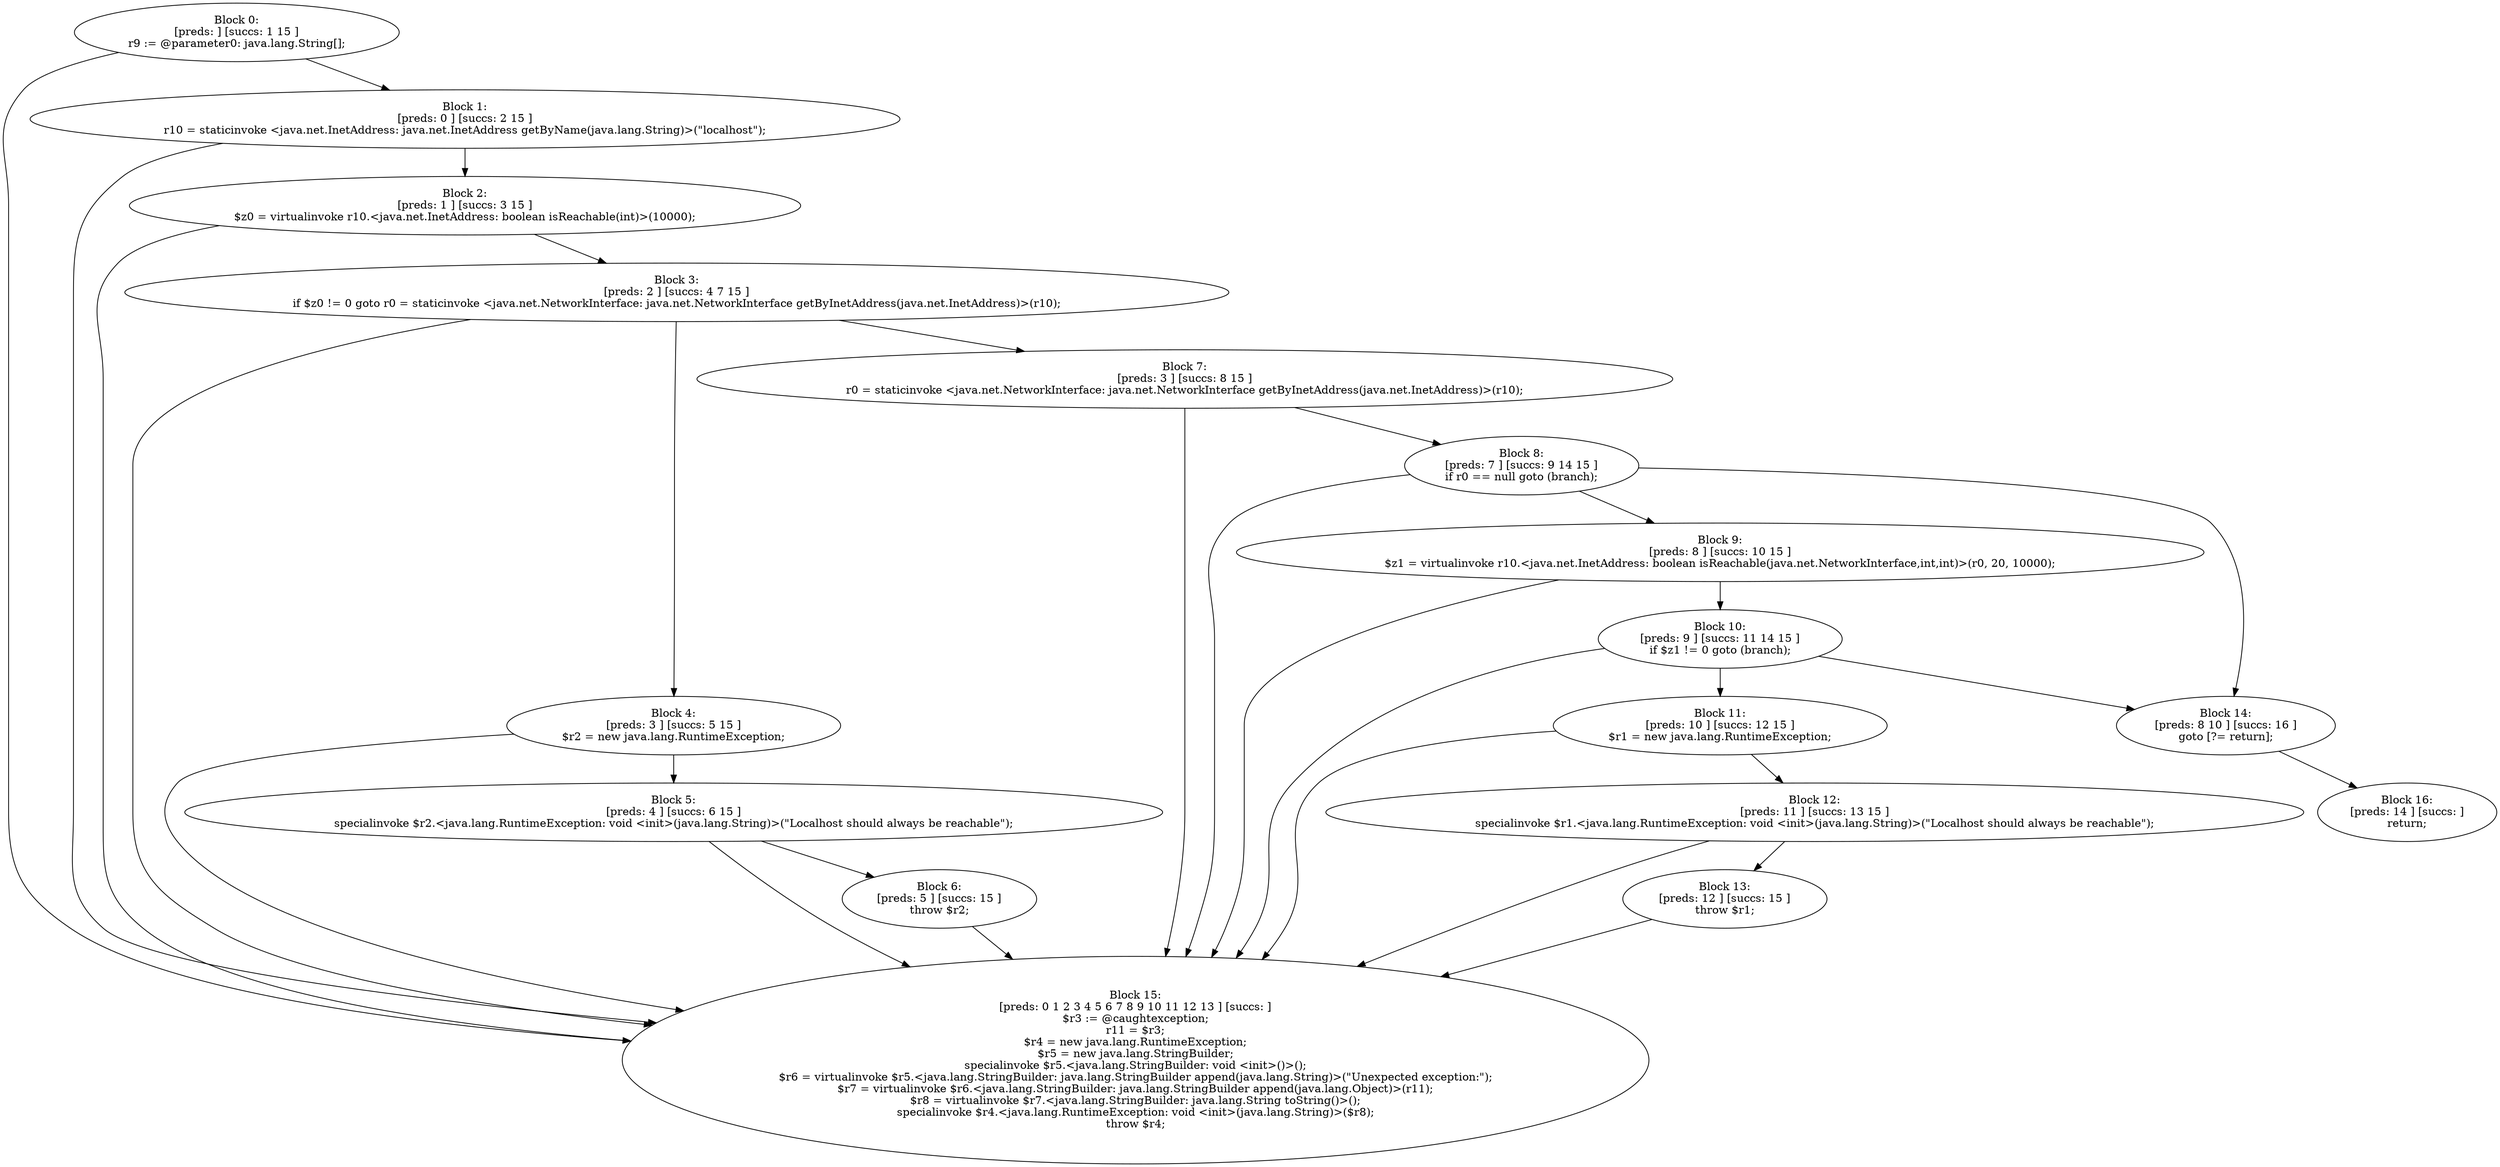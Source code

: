 digraph "unitGraph" {
    "Block 0:
[preds: ] [succs: 1 15 ]
r9 := @parameter0: java.lang.String[];
"
    "Block 1:
[preds: 0 ] [succs: 2 15 ]
r10 = staticinvoke <java.net.InetAddress: java.net.InetAddress getByName(java.lang.String)>(\"localhost\");
"
    "Block 2:
[preds: 1 ] [succs: 3 15 ]
$z0 = virtualinvoke r10.<java.net.InetAddress: boolean isReachable(int)>(10000);
"
    "Block 3:
[preds: 2 ] [succs: 4 7 15 ]
if $z0 != 0 goto r0 = staticinvoke <java.net.NetworkInterface: java.net.NetworkInterface getByInetAddress(java.net.InetAddress)>(r10);
"
    "Block 4:
[preds: 3 ] [succs: 5 15 ]
$r2 = new java.lang.RuntimeException;
"
    "Block 5:
[preds: 4 ] [succs: 6 15 ]
specialinvoke $r2.<java.lang.RuntimeException: void <init>(java.lang.String)>(\"Localhost should always be reachable\");
"
    "Block 6:
[preds: 5 ] [succs: 15 ]
throw $r2;
"
    "Block 7:
[preds: 3 ] [succs: 8 15 ]
r0 = staticinvoke <java.net.NetworkInterface: java.net.NetworkInterface getByInetAddress(java.net.InetAddress)>(r10);
"
    "Block 8:
[preds: 7 ] [succs: 9 14 15 ]
if r0 == null goto (branch);
"
    "Block 9:
[preds: 8 ] [succs: 10 15 ]
$z1 = virtualinvoke r10.<java.net.InetAddress: boolean isReachable(java.net.NetworkInterface,int,int)>(r0, 20, 10000);
"
    "Block 10:
[preds: 9 ] [succs: 11 14 15 ]
if $z1 != 0 goto (branch);
"
    "Block 11:
[preds: 10 ] [succs: 12 15 ]
$r1 = new java.lang.RuntimeException;
"
    "Block 12:
[preds: 11 ] [succs: 13 15 ]
specialinvoke $r1.<java.lang.RuntimeException: void <init>(java.lang.String)>(\"Localhost should always be reachable\");
"
    "Block 13:
[preds: 12 ] [succs: 15 ]
throw $r1;
"
    "Block 14:
[preds: 8 10 ] [succs: 16 ]
goto [?= return];
"
    "Block 15:
[preds: 0 1 2 3 4 5 6 7 8 9 10 11 12 13 ] [succs: ]
$r3 := @caughtexception;
r11 = $r3;
$r4 = new java.lang.RuntimeException;
$r5 = new java.lang.StringBuilder;
specialinvoke $r5.<java.lang.StringBuilder: void <init>()>();
$r6 = virtualinvoke $r5.<java.lang.StringBuilder: java.lang.StringBuilder append(java.lang.String)>(\"Unexpected exception:\");
$r7 = virtualinvoke $r6.<java.lang.StringBuilder: java.lang.StringBuilder append(java.lang.Object)>(r11);
$r8 = virtualinvoke $r7.<java.lang.StringBuilder: java.lang.String toString()>();
specialinvoke $r4.<java.lang.RuntimeException: void <init>(java.lang.String)>($r8);
throw $r4;
"
    "Block 16:
[preds: 14 ] [succs: ]
return;
"
    "Block 0:
[preds: ] [succs: 1 15 ]
r9 := @parameter0: java.lang.String[];
"->"Block 1:
[preds: 0 ] [succs: 2 15 ]
r10 = staticinvoke <java.net.InetAddress: java.net.InetAddress getByName(java.lang.String)>(\"localhost\");
";
    "Block 0:
[preds: ] [succs: 1 15 ]
r9 := @parameter0: java.lang.String[];
"->"Block 15:
[preds: 0 1 2 3 4 5 6 7 8 9 10 11 12 13 ] [succs: ]
$r3 := @caughtexception;
r11 = $r3;
$r4 = new java.lang.RuntimeException;
$r5 = new java.lang.StringBuilder;
specialinvoke $r5.<java.lang.StringBuilder: void <init>()>();
$r6 = virtualinvoke $r5.<java.lang.StringBuilder: java.lang.StringBuilder append(java.lang.String)>(\"Unexpected exception:\");
$r7 = virtualinvoke $r6.<java.lang.StringBuilder: java.lang.StringBuilder append(java.lang.Object)>(r11);
$r8 = virtualinvoke $r7.<java.lang.StringBuilder: java.lang.String toString()>();
specialinvoke $r4.<java.lang.RuntimeException: void <init>(java.lang.String)>($r8);
throw $r4;
";
    "Block 1:
[preds: 0 ] [succs: 2 15 ]
r10 = staticinvoke <java.net.InetAddress: java.net.InetAddress getByName(java.lang.String)>(\"localhost\");
"->"Block 2:
[preds: 1 ] [succs: 3 15 ]
$z0 = virtualinvoke r10.<java.net.InetAddress: boolean isReachable(int)>(10000);
";
    "Block 1:
[preds: 0 ] [succs: 2 15 ]
r10 = staticinvoke <java.net.InetAddress: java.net.InetAddress getByName(java.lang.String)>(\"localhost\");
"->"Block 15:
[preds: 0 1 2 3 4 5 6 7 8 9 10 11 12 13 ] [succs: ]
$r3 := @caughtexception;
r11 = $r3;
$r4 = new java.lang.RuntimeException;
$r5 = new java.lang.StringBuilder;
specialinvoke $r5.<java.lang.StringBuilder: void <init>()>();
$r6 = virtualinvoke $r5.<java.lang.StringBuilder: java.lang.StringBuilder append(java.lang.String)>(\"Unexpected exception:\");
$r7 = virtualinvoke $r6.<java.lang.StringBuilder: java.lang.StringBuilder append(java.lang.Object)>(r11);
$r8 = virtualinvoke $r7.<java.lang.StringBuilder: java.lang.String toString()>();
specialinvoke $r4.<java.lang.RuntimeException: void <init>(java.lang.String)>($r8);
throw $r4;
";
    "Block 2:
[preds: 1 ] [succs: 3 15 ]
$z0 = virtualinvoke r10.<java.net.InetAddress: boolean isReachable(int)>(10000);
"->"Block 3:
[preds: 2 ] [succs: 4 7 15 ]
if $z0 != 0 goto r0 = staticinvoke <java.net.NetworkInterface: java.net.NetworkInterface getByInetAddress(java.net.InetAddress)>(r10);
";
    "Block 2:
[preds: 1 ] [succs: 3 15 ]
$z0 = virtualinvoke r10.<java.net.InetAddress: boolean isReachable(int)>(10000);
"->"Block 15:
[preds: 0 1 2 3 4 5 6 7 8 9 10 11 12 13 ] [succs: ]
$r3 := @caughtexception;
r11 = $r3;
$r4 = new java.lang.RuntimeException;
$r5 = new java.lang.StringBuilder;
specialinvoke $r5.<java.lang.StringBuilder: void <init>()>();
$r6 = virtualinvoke $r5.<java.lang.StringBuilder: java.lang.StringBuilder append(java.lang.String)>(\"Unexpected exception:\");
$r7 = virtualinvoke $r6.<java.lang.StringBuilder: java.lang.StringBuilder append(java.lang.Object)>(r11);
$r8 = virtualinvoke $r7.<java.lang.StringBuilder: java.lang.String toString()>();
specialinvoke $r4.<java.lang.RuntimeException: void <init>(java.lang.String)>($r8);
throw $r4;
";
    "Block 3:
[preds: 2 ] [succs: 4 7 15 ]
if $z0 != 0 goto r0 = staticinvoke <java.net.NetworkInterface: java.net.NetworkInterface getByInetAddress(java.net.InetAddress)>(r10);
"->"Block 4:
[preds: 3 ] [succs: 5 15 ]
$r2 = new java.lang.RuntimeException;
";
    "Block 3:
[preds: 2 ] [succs: 4 7 15 ]
if $z0 != 0 goto r0 = staticinvoke <java.net.NetworkInterface: java.net.NetworkInterface getByInetAddress(java.net.InetAddress)>(r10);
"->"Block 7:
[preds: 3 ] [succs: 8 15 ]
r0 = staticinvoke <java.net.NetworkInterface: java.net.NetworkInterface getByInetAddress(java.net.InetAddress)>(r10);
";
    "Block 3:
[preds: 2 ] [succs: 4 7 15 ]
if $z0 != 0 goto r0 = staticinvoke <java.net.NetworkInterface: java.net.NetworkInterface getByInetAddress(java.net.InetAddress)>(r10);
"->"Block 15:
[preds: 0 1 2 3 4 5 6 7 8 9 10 11 12 13 ] [succs: ]
$r3 := @caughtexception;
r11 = $r3;
$r4 = new java.lang.RuntimeException;
$r5 = new java.lang.StringBuilder;
specialinvoke $r5.<java.lang.StringBuilder: void <init>()>();
$r6 = virtualinvoke $r5.<java.lang.StringBuilder: java.lang.StringBuilder append(java.lang.String)>(\"Unexpected exception:\");
$r7 = virtualinvoke $r6.<java.lang.StringBuilder: java.lang.StringBuilder append(java.lang.Object)>(r11);
$r8 = virtualinvoke $r7.<java.lang.StringBuilder: java.lang.String toString()>();
specialinvoke $r4.<java.lang.RuntimeException: void <init>(java.lang.String)>($r8);
throw $r4;
";
    "Block 4:
[preds: 3 ] [succs: 5 15 ]
$r2 = new java.lang.RuntimeException;
"->"Block 5:
[preds: 4 ] [succs: 6 15 ]
specialinvoke $r2.<java.lang.RuntimeException: void <init>(java.lang.String)>(\"Localhost should always be reachable\");
";
    "Block 4:
[preds: 3 ] [succs: 5 15 ]
$r2 = new java.lang.RuntimeException;
"->"Block 15:
[preds: 0 1 2 3 4 5 6 7 8 9 10 11 12 13 ] [succs: ]
$r3 := @caughtexception;
r11 = $r3;
$r4 = new java.lang.RuntimeException;
$r5 = new java.lang.StringBuilder;
specialinvoke $r5.<java.lang.StringBuilder: void <init>()>();
$r6 = virtualinvoke $r5.<java.lang.StringBuilder: java.lang.StringBuilder append(java.lang.String)>(\"Unexpected exception:\");
$r7 = virtualinvoke $r6.<java.lang.StringBuilder: java.lang.StringBuilder append(java.lang.Object)>(r11);
$r8 = virtualinvoke $r7.<java.lang.StringBuilder: java.lang.String toString()>();
specialinvoke $r4.<java.lang.RuntimeException: void <init>(java.lang.String)>($r8);
throw $r4;
";
    "Block 5:
[preds: 4 ] [succs: 6 15 ]
specialinvoke $r2.<java.lang.RuntimeException: void <init>(java.lang.String)>(\"Localhost should always be reachable\");
"->"Block 6:
[preds: 5 ] [succs: 15 ]
throw $r2;
";
    "Block 5:
[preds: 4 ] [succs: 6 15 ]
specialinvoke $r2.<java.lang.RuntimeException: void <init>(java.lang.String)>(\"Localhost should always be reachable\");
"->"Block 15:
[preds: 0 1 2 3 4 5 6 7 8 9 10 11 12 13 ] [succs: ]
$r3 := @caughtexception;
r11 = $r3;
$r4 = new java.lang.RuntimeException;
$r5 = new java.lang.StringBuilder;
specialinvoke $r5.<java.lang.StringBuilder: void <init>()>();
$r6 = virtualinvoke $r5.<java.lang.StringBuilder: java.lang.StringBuilder append(java.lang.String)>(\"Unexpected exception:\");
$r7 = virtualinvoke $r6.<java.lang.StringBuilder: java.lang.StringBuilder append(java.lang.Object)>(r11);
$r8 = virtualinvoke $r7.<java.lang.StringBuilder: java.lang.String toString()>();
specialinvoke $r4.<java.lang.RuntimeException: void <init>(java.lang.String)>($r8);
throw $r4;
";
    "Block 6:
[preds: 5 ] [succs: 15 ]
throw $r2;
"->"Block 15:
[preds: 0 1 2 3 4 5 6 7 8 9 10 11 12 13 ] [succs: ]
$r3 := @caughtexception;
r11 = $r3;
$r4 = new java.lang.RuntimeException;
$r5 = new java.lang.StringBuilder;
specialinvoke $r5.<java.lang.StringBuilder: void <init>()>();
$r6 = virtualinvoke $r5.<java.lang.StringBuilder: java.lang.StringBuilder append(java.lang.String)>(\"Unexpected exception:\");
$r7 = virtualinvoke $r6.<java.lang.StringBuilder: java.lang.StringBuilder append(java.lang.Object)>(r11);
$r8 = virtualinvoke $r7.<java.lang.StringBuilder: java.lang.String toString()>();
specialinvoke $r4.<java.lang.RuntimeException: void <init>(java.lang.String)>($r8);
throw $r4;
";
    "Block 7:
[preds: 3 ] [succs: 8 15 ]
r0 = staticinvoke <java.net.NetworkInterface: java.net.NetworkInterface getByInetAddress(java.net.InetAddress)>(r10);
"->"Block 8:
[preds: 7 ] [succs: 9 14 15 ]
if r0 == null goto (branch);
";
    "Block 7:
[preds: 3 ] [succs: 8 15 ]
r0 = staticinvoke <java.net.NetworkInterface: java.net.NetworkInterface getByInetAddress(java.net.InetAddress)>(r10);
"->"Block 15:
[preds: 0 1 2 3 4 5 6 7 8 9 10 11 12 13 ] [succs: ]
$r3 := @caughtexception;
r11 = $r3;
$r4 = new java.lang.RuntimeException;
$r5 = new java.lang.StringBuilder;
specialinvoke $r5.<java.lang.StringBuilder: void <init>()>();
$r6 = virtualinvoke $r5.<java.lang.StringBuilder: java.lang.StringBuilder append(java.lang.String)>(\"Unexpected exception:\");
$r7 = virtualinvoke $r6.<java.lang.StringBuilder: java.lang.StringBuilder append(java.lang.Object)>(r11);
$r8 = virtualinvoke $r7.<java.lang.StringBuilder: java.lang.String toString()>();
specialinvoke $r4.<java.lang.RuntimeException: void <init>(java.lang.String)>($r8);
throw $r4;
";
    "Block 8:
[preds: 7 ] [succs: 9 14 15 ]
if r0 == null goto (branch);
"->"Block 9:
[preds: 8 ] [succs: 10 15 ]
$z1 = virtualinvoke r10.<java.net.InetAddress: boolean isReachable(java.net.NetworkInterface,int,int)>(r0, 20, 10000);
";
    "Block 8:
[preds: 7 ] [succs: 9 14 15 ]
if r0 == null goto (branch);
"->"Block 14:
[preds: 8 10 ] [succs: 16 ]
goto [?= return];
";
    "Block 8:
[preds: 7 ] [succs: 9 14 15 ]
if r0 == null goto (branch);
"->"Block 15:
[preds: 0 1 2 3 4 5 6 7 8 9 10 11 12 13 ] [succs: ]
$r3 := @caughtexception;
r11 = $r3;
$r4 = new java.lang.RuntimeException;
$r5 = new java.lang.StringBuilder;
specialinvoke $r5.<java.lang.StringBuilder: void <init>()>();
$r6 = virtualinvoke $r5.<java.lang.StringBuilder: java.lang.StringBuilder append(java.lang.String)>(\"Unexpected exception:\");
$r7 = virtualinvoke $r6.<java.lang.StringBuilder: java.lang.StringBuilder append(java.lang.Object)>(r11);
$r8 = virtualinvoke $r7.<java.lang.StringBuilder: java.lang.String toString()>();
specialinvoke $r4.<java.lang.RuntimeException: void <init>(java.lang.String)>($r8);
throw $r4;
";
    "Block 9:
[preds: 8 ] [succs: 10 15 ]
$z1 = virtualinvoke r10.<java.net.InetAddress: boolean isReachable(java.net.NetworkInterface,int,int)>(r0, 20, 10000);
"->"Block 10:
[preds: 9 ] [succs: 11 14 15 ]
if $z1 != 0 goto (branch);
";
    "Block 9:
[preds: 8 ] [succs: 10 15 ]
$z1 = virtualinvoke r10.<java.net.InetAddress: boolean isReachable(java.net.NetworkInterface,int,int)>(r0, 20, 10000);
"->"Block 15:
[preds: 0 1 2 3 4 5 6 7 8 9 10 11 12 13 ] [succs: ]
$r3 := @caughtexception;
r11 = $r3;
$r4 = new java.lang.RuntimeException;
$r5 = new java.lang.StringBuilder;
specialinvoke $r5.<java.lang.StringBuilder: void <init>()>();
$r6 = virtualinvoke $r5.<java.lang.StringBuilder: java.lang.StringBuilder append(java.lang.String)>(\"Unexpected exception:\");
$r7 = virtualinvoke $r6.<java.lang.StringBuilder: java.lang.StringBuilder append(java.lang.Object)>(r11);
$r8 = virtualinvoke $r7.<java.lang.StringBuilder: java.lang.String toString()>();
specialinvoke $r4.<java.lang.RuntimeException: void <init>(java.lang.String)>($r8);
throw $r4;
";
    "Block 10:
[preds: 9 ] [succs: 11 14 15 ]
if $z1 != 0 goto (branch);
"->"Block 11:
[preds: 10 ] [succs: 12 15 ]
$r1 = new java.lang.RuntimeException;
";
    "Block 10:
[preds: 9 ] [succs: 11 14 15 ]
if $z1 != 0 goto (branch);
"->"Block 14:
[preds: 8 10 ] [succs: 16 ]
goto [?= return];
";
    "Block 10:
[preds: 9 ] [succs: 11 14 15 ]
if $z1 != 0 goto (branch);
"->"Block 15:
[preds: 0 1 2 3 4 5 6 7 8 9 10 11 12 13 ] [succs: ]
$r3 := @caughtexception;
r11 = $r3;
$r4 = new java.lang.RuntimeException;
$r5 = new java.lang.StringBuilder;
specialinvoke $r5.<java.lang.StringBuilder: void <init>()>();
$r6 = virtualinvoke $r5.<java.lang.StringBuilder: java.lang.StringBuilder append(java.lang.String)>(\"Unexpected exception:\");
$r7 = virtualinvoke $r6.<java.lang.StringBuilder: java.lang.StringBuilder append(java.lang.Object)>(r11);
$r8 = virtualinvoke $r7.<java.lang.StringBuilder: java.lang.String toString()>();
specialinvoke $r4.<java.lang.RuntimeException: void <init>(java.lang.String)>($r8);
throw $r4;
";
    "Block 11:
[preds: 10 ] [succs: 12 15 ]
$r1 = new java.lang.RuntimeException;
"->"Block 12:
[preds: 11 ] [succs: 13 15 ]
specialinvoke $r1.<java.lang.RuntimeException: void <init>(java.lang.String)>(\"Localhost should always be reachable\");
";
    "Block 11:
[preds: 10 ] [succs: 12 15 ]
$r1 = new java.lang.RuntimeException;
"->"Block 15:
[preds: 0 1 2 3 4 5 6 7 8 9 10 11 12 13 ] [succs: ]
$r3 := @caughtexception;
r11 = $r3;
$r4 = new java.lang.RuntimeException;
$r5 = new java.lang.StringBuilder;
specialinvoke $r5.<java.lang.StringBuilder: void <init>()>();
$r6 = virtualinvoke $r5.<java.lang.StringBuilder: java.lang.StringBuilder append(java.lang.String)>(\"Unexpected exception:\");
$r7 = virtualinvoke $r6.<java.lang.StringBuilder: java.lang.StringBuilder append(java.lang.Object)>(r11);
$r8 = virtualinvoke $r7.<java.lang.StringBuilder: java.lang.String toString()>();
specialinvoke $r4.<java.lang.RuntimeException: void <init>(java.lang.String)>($r8);
throw $r4;
";
    "Block 12:
[preds: 11 ] [succs: 13 15 ]
specialinvoke $r1.<java.lang.RuntimeException: void <init>(java.lang.String)>(\"Localhost should always be reachable\");
"->"Block 13:
[preds: 12 ] [succs: 15 ]
throw $r1;
";
    "Block 12:
[preds: 11 ] [succs: 13 15 ]
specialinvoke $r1.<java.lang.RuntimeException: void <init>(java.lang.String)>(\"Localhost should always be reachable\");
"->"Block 15:
[preds: 0 1 2 3 4 5 6 7 8 9 10 11 12 13 ] [succs: ]
$r3 := @caughtexception;
r11 = $r3;
$r4 = new java.lang.RuntimeException;
$r5 = new java.lang.StringBuilder;
specialinvoke $r5.<java.lang.StringBuilder: void <init>()>();
$r6 = virtualinvoke $r5.<java.lang.StringBuilder: java.lang.StringBuilder append(java.lang.String)>(\"Unexpected exception:\");
$r7 = virtualinvoke $r6.<java.lang.StringBuilder: java.lang.StringBuilder append(java.lang.Object)>(r11);
$r8 = virtualinvoke $r7.<java.lang.StringBuilder: java.lang.String toString()>();
specialinvoke $r4.<java.lang.RuntimeException: void <init>(java.lang.String)>($r8);
throw $r4;
";
    "Block 13:
[preds: 12 ] [succs: 15 ]
throw $r1;
"->"Block 15:
[preds: 0 1 2 3 4 5 6 7 8 9 10 11 12 13 ] [succs: ]
$r3 := @caughtexception;
r11 = $r3;
$r4 = new java.lang.RuntimeException;
$r5 = new java.lang.StringBuilder;
specialinvoke $r5.<java.lang.StringBuilder: void <init>()>();
$r6 = virtualinvoke $r5.<java.lang.StringBuilder: java.lang.StringBuilder append(java.lang.String)>(\"Unexpected exception:\");
$r7 = virtualinvoke $r6.<java.lang.StringBuilder: java.lang.StringBuilder append(java.lang.Object)>(r11);
$r8 = virtualinvoke $r7.<java.lang.StringBuilder: java.lang.String toString()>();
specialinvoke $r4.<java.lang.RuntimeException: void <init>(java.lang.String)>($r8);
throw $r4;
";
    "Block 14:
[preds: 8 10 ] [succs: 16 ]
goto [?= return];
"->"Block 16:
[preds: 14 ] [succs: ]
return;
";
}

